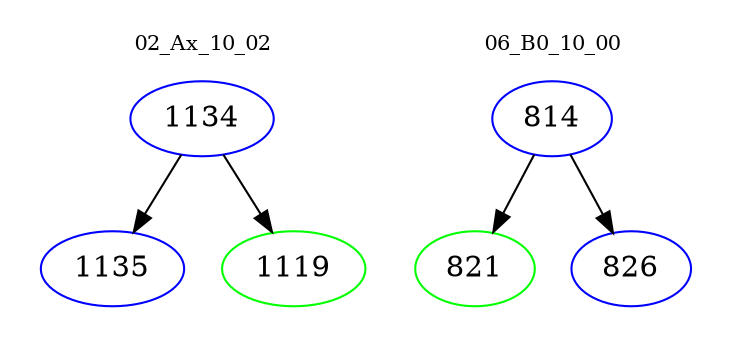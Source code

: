 digraph{
subgraph cluster_0 {
color = white
label = "02_Ax_10_02";
fontsize=10;
T0_1134 [label="1134", color="blue"]
T0_1134 -> T0_1135 [color="black"]
T0_1135 [label="1135", color="blue"]
T0_1134 -> T0_1119 [color="black"]
T0_1119 [label="1119", color="green"]
}
subgraph cluster_1 {
color = white
label = "06_B0_10_00";
fontsize=10;
T1_814 [label="814", color="blue"]
T1_814 -> T1_821 [color="black"]
T1_821 [label="821", color="green"]
T1_814 -> T1_826 [color="black"]
T1_826 [label="826", color="blue"]
}
}
